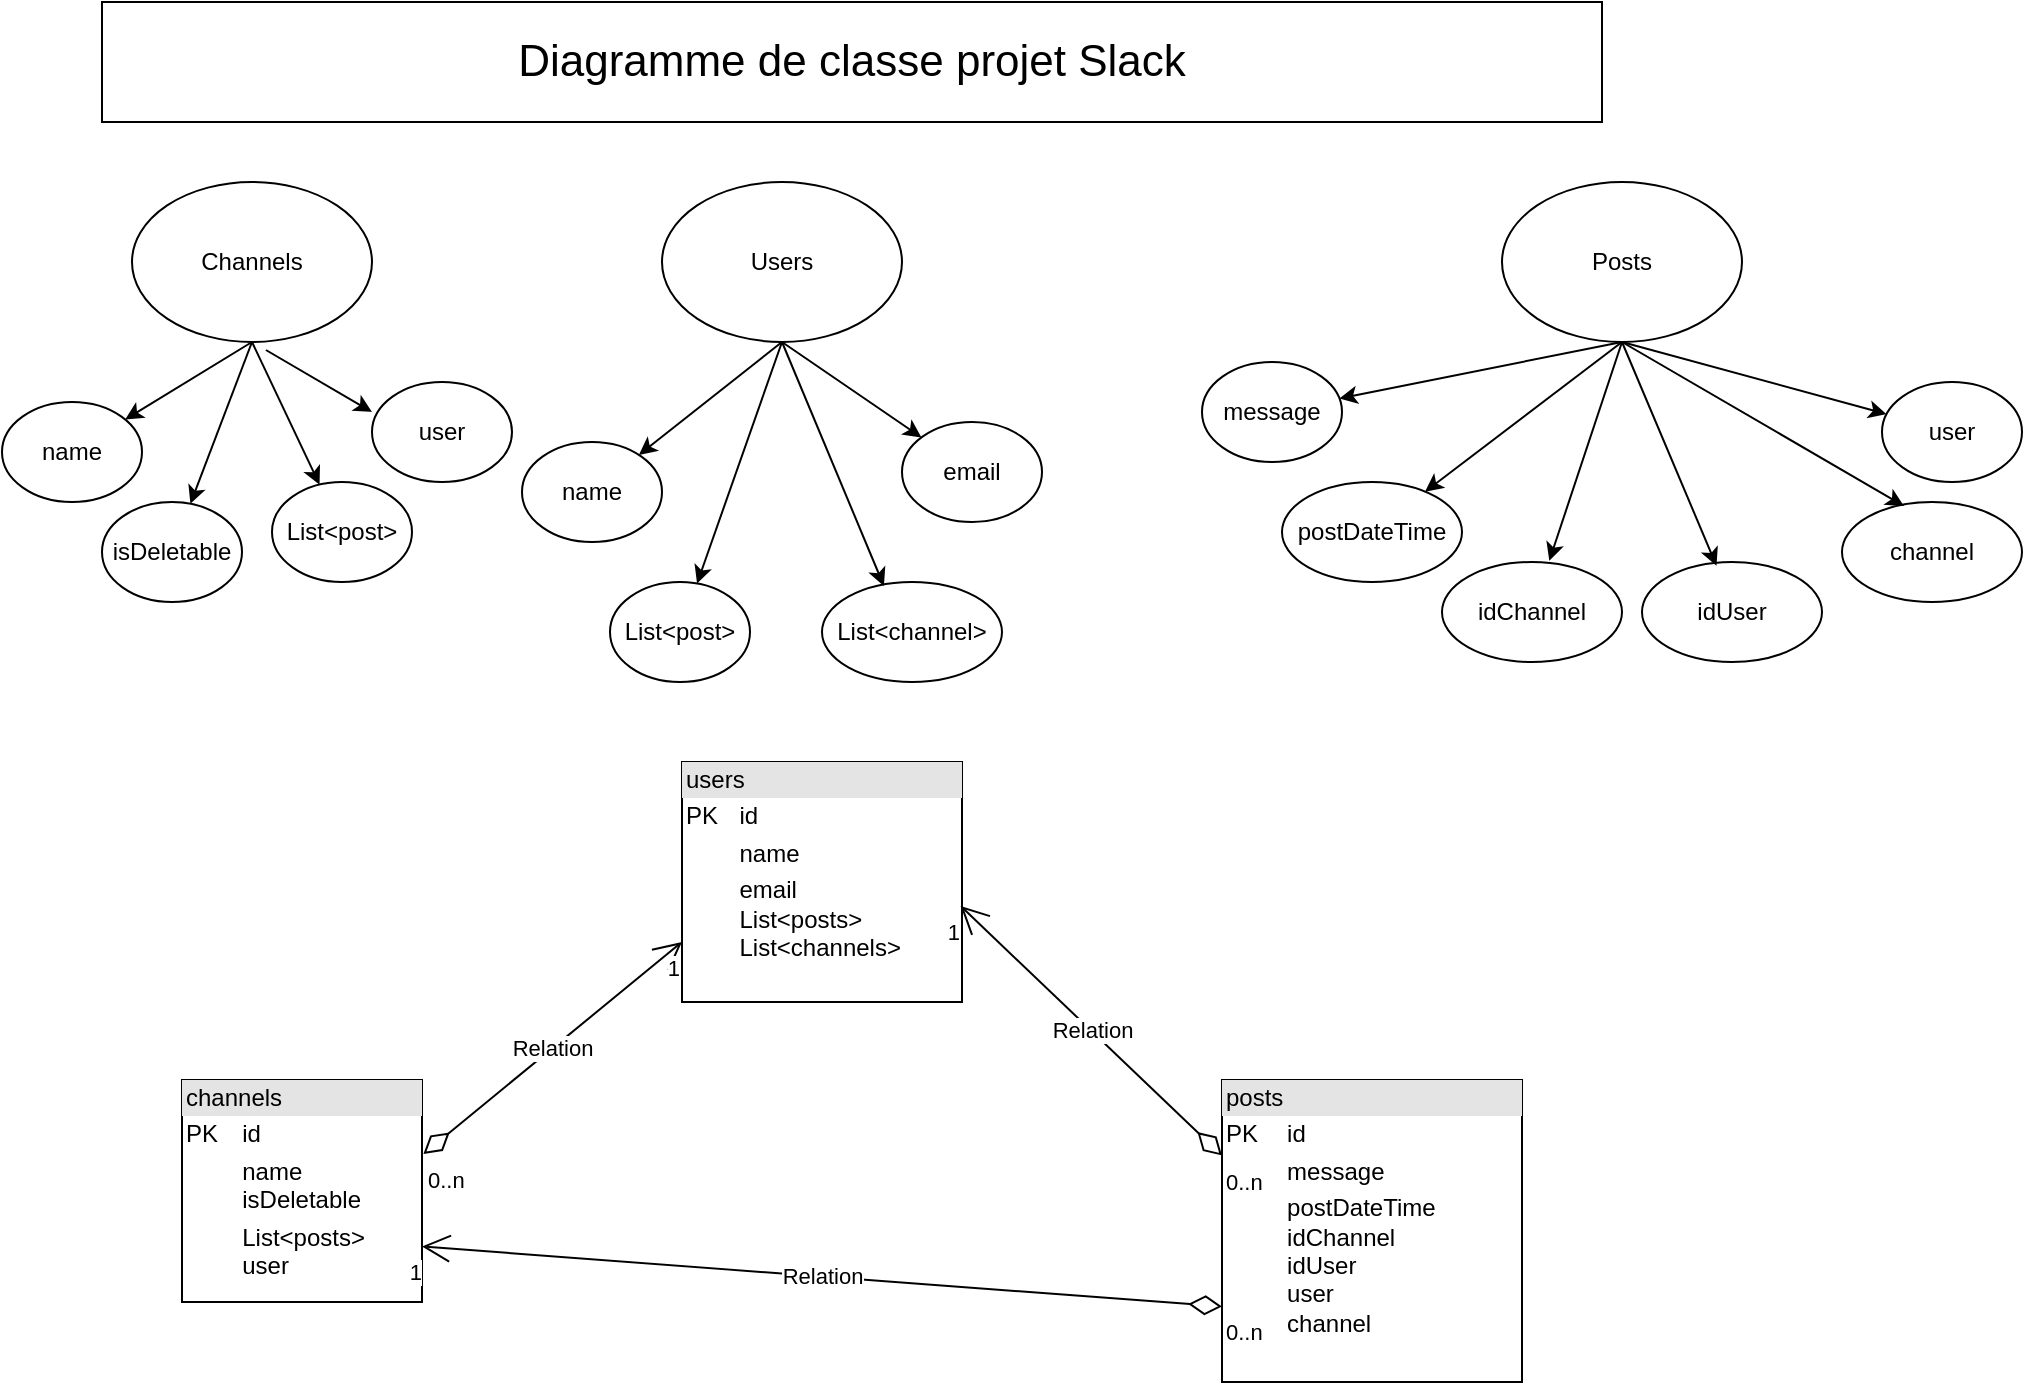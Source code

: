 <mxfile version="22.1.11" type="device">
  <diagram id="23iRSUPoRavnBvh4doch" name="Page-1">
    <mxGraphModel dx="-259" dy="697" grid="1" gridSize="10" guides="1" tooltips="1" connect="1" arrows="1" fold="1" page="1" pageScale="1" pageWidth="827" pageHeight="1169" math="0" shadow="0">
      <root>
        <mxCell id="0" />
        <mxCell id="1" parent="0" />
        <mxCell id="2" value="&lt;div style=&quot;box-sizing:border-box;width:100%;background:#e4e4e4;padding:2px;&quot;&gt;&lt;font color=&quot;#000000&quot;&gt;users&lt;/font&gt;&lt;/div&gt;&lt;table style=&quot;width:100%;font-size:1em;&quot; cellpadding=&quot;2&quot; cellspacing=&quot;0&quot;&gt;&lt;tbody&gt;&lt;tr&gt;&lt;td&gt;PK&lt;/td&gt;&lt;td&gt;id&lt;/td&gt;&lt;/tr&gt;&lt;tr&gt;&lt;td&gt;&lt;br&gt;&lt;/td&gt;&lt;td&gt;name&lt;/td&gt;&lt;/tr&gt;&lt;tr&gt;&lt;td&gt;&lt;/td&gt;&lt;td&gt;email&lt;br&gt;List&amp;lt;posts&amp;gt;&lt;br&gt;List&amp;lt;channels&amp;gt;&lt;/td&gt;&lt;/tr&gt;&lt;/tbody&gt;&lt;/table&gt;" style="verticalAlign=top;align=left;overflow=fill;html=1;whiteSpace=wrap;" parent="1" vertex="1">
          <mxGeometry x="1994" y="410" width="140" height="120" as="geometry" />
        </mxCell>
        <mxCell id="3" value="&lt;div style=&quot;box-sizing:border-box;width:100%;background:#e4e4e4;padding:2px;&quot;&gt;&lt;font color=&quot;#000000&quot;&gt;posts&lt;/font&gt;&lt;/div&gt;&lt;table style=&quot;width:100%;font-size:1em;&quot; cellpadding=&quot;2&quot; cellspacing=&quot;0&quot;&gt;&lt;tbody&gt;&lt;tr&gt;&lt;td&gt;PK&lt;/td&gt;&lt;td&gt;id&lt;/td&gt;&lt;/tr&gt;&lt;tr&gt;&lt;td&gt;&lt;br&gt;&lt;/td&gt;&lt;td&gt;message&lt;/td&gt;&lt;/tr&gt;&lt;tr&gt;&lt;td&gt;&lt;/td&gt;&lt;td&gt;postDateTime&lt;br&gt;idChannel&lt;br&gt;idUser&lt;br&gt;user&lt;br&gt;channel&lt;/td&gt;&lt;/tr&gt;&lt;/tbody&gt;&lt;/table&gt;" style="verticalAlign=top;align=left;overflow=fill;html=1;whiteSpace=wrap;" parent="1" vertex="1">
          <mxGeometry x="2264" y="569" width="150" height="151" as="geometry" />
        </mxCell>
        <mxCell id="4" value="&lt;div style=&quot;box-sizing:border-box;width:100%;background:#e4e4e4;padding:2px;&quot;&gt;&lt;font color=&quot;#000000&quot;&gt;channels&lt;/font&gt;&lt;/div&gt;&lt;table style=&quot;width:100%;font-size:1em;&quot; cellpadding=&quot;2&quot; cellspacing=&quot;0&quot;&gt;&lt;tbody&gt;&lt;tr&gt;&lt;td&gt;PK&lt;/td&gt;&lt;td&gt;id&lt;/td&gt;&lt;/tr&gt;&lt;tr&gt;&lt;td&gt;&lt;br&gt;&lt;/td&gt;&lt;td&gt;name&lt;br&gt;isDeletable&lt;/td&gt;&lt;/tr&gt;&lt;tr&gt;&lt;td&gt;&lt;/td&gt;&lt;td&gt;List&amp;lt;posts&amp;gt;&lt;br&gt;user&lt;/td&gt;&lt;/tr&gt;&lt;/tbody&gt;&lt;/table&gt;" style="verticalAlign=top;align=left;overflow=fill;html=1;whiteSpace=wrap;" parent="1" vertex="1">
          <mxGeometry x="1744" y="569" width="120" height="111" as="geometry" />
        </mxCell>
        <mxCell id="5" value="Relation" style="endArrow=open;html=1;endSize=12;startArrow=diamondThin;startSize=14;startFill=0;rounded=0;entryX=0.995;entryY=0.6;entryDx=0;entryDy=0;exitX=0;exitY=0.25;exitDx=0;exitDy=0;entryPerimeter=0;" parent="1" source="3" target="2" edge="1">
          <mxGeometry relative="1" as="geometry">
            <mxPoint x="2344" y="506.5" as="sourcePoint" />
            <mxPoint x="2244" y="439" as="targetPoint" />
          </mxGeometry>
        </mxCell>
        <mxCell id="6" value="0..n" style="edgeLabel;resizable=0;html=1;align=left;verticalAlign=top;" parent="5" connectable="0" vertex="1">
          <mxGeometry x="-1" relative="1" as="geometry" />
        </mxCell>
        <mxCell id="7" value="1" style="edgeLabel;resizable=0;html=1;align=right;verticalAlign=top;" parent="5" connectable="0" vertex="1">
          <mxGeometry x="1" relative="1" as="geometry" />
        </mxCell>
        <mxCell id="11" value="Relation" style="endArrow=open;html=1;endSize=12;startArrow=diamondThin;startSize=14;startFill=0;rounded=0;entryX=0;entryY=0.75;entryDx=0;entryDy=0;exitX=1.006;exitY=0.333;exitDx=0;exitDy=0;exitPerimeter=0;" parent="1" source="4" target="2" edge="1">
          <mxGeometry relative="1" as="geometry">
            <mxPoint x="2155" y="789.5" as="sourcePoint" />
            <mxPoint x="2034" y="619" as="targetPoint" />
          </mxGeometry>
        </mxCell>
        <mxCell id="12" value="0..n" style="edgeLabel;resizable=0;html=1;align=left;verticalAlign=top;" parent="11" connectable="0" vertex="1">
          <mxGeometry x="-1" relative="1" as="geometry" />
        </mxCell>
        <mxCell id="13" value="1" style="edgeLabel;resizable=0;html=1;align=right;verticalAlign=top;" parent="11" connectable="0" vertex="1">
          <mxGeometry x="1" relative="1" as="geometry" />
        </mxCell>
        <mxCell id="14" value="Relation" style="endArrow=open;html=1;endSize=12;startArrow=diamondThin;startSize=14;startFill=0;rounded=0;entryX=1;entryY=0.75;entryDx=0;entryDy=0;exitX=0;exitY=0.75;exitDx=0;exitDy=0;" parent="1" source="3" target="4" edge="1">
          <mxGeometry relative="1" as="geometry">
            <mxPoint x="2025" y="879.5" as="sourcePoint" />
            <mxPoint x="1904" y="709" as="targetPoint" />
          </mxGeometry>
        </mxCell>
        <mxCell id="15" value="0..n" style="edgeLabel;resizable=0;html=1;align=left;verticalAlign=top;" parent="14" connectable="0" vertex="1">
          <mxGeometry x="-1" relative="1" as="geometry" />
        </mxCell>
        <mxCell id="16" value="1" style="edgeLabel;resizable=0;html=1;align=right;verticalAlign=top;" parent="14" connectable="0" vertex="1">
          <mxGeometry x="1" relative="1" as="geometry" />
        </mxCell>
        <mxCell id="17" value="" style="rounded=0;orthogonalLoop=1;jettySize=auto;html=1;exitX=0.5;exitY=1;exitDx=0;exitDy=0;" parent="1" source="18" target="20" edge="1">
          <mxGeometry relative="1" as="geometry" />
        </mxCell>
        <mxCell id="18" value="Channels" style="ellipse;whiteSpace=wrap;html=1;" parent="1" vertex="1">
          <mxGeometry x="1719" y="120" width="120" height="80" as="geometry" />
        </mxCell>
        <mxCell id="19" value="" style="rounded=0;orthogonalLoop=1;jettySize=auto;html=1;exitX=0.5;exitY=1;exitDx=0;exitDy=0;" parent="1" source="18" target="22" edge="1">
          <mxGeometry relative="1" as="geometry" />
        </mxCell>
        <mxCell id="20" value="name" style="ellipse;whiteSpace=wrap;html=1;" parent="1" vertex="1">
          <mxGeometry x="1654" y="230" width="70" height="50" as="geometry" />
        </mxCell>
        <mxCell id="21" value="" style="rounded=0;orthogonalLoop=1;jettySize=auto;html=1;exitX=0.5;exitY=1;exitDx=0;exitDy=0;" parent="1" source="18" target="23" edge="1">
          <mxGeometry relative="1" as="geometry" />
        </mxCell>
        <mxCell id="22" value="isDeletable" style="ellipse;whiteSpace=wrap;html=1;" parent="1" vertex="1">
          <mxGeometry x="1704" y="280" width="70" height="50" as="geometry" />
        </mxCell>
        <mxCell id="23" value="List&amp;lt;post&amp;gt;" style="ellipse;whiteSpace=wrap;html=1;" parent="1" vertex="1">
          <mxGeometry x="1789" y="270" width="70" height="50" as="geometry" />
        </mxCell>
        <mxCell id="24" value="" style="rounded=0;orthogonalLoop=1;jettySize=auto;html=1;exitX=0.5;exitY=1;exitDx=0;exitDy=0;" parent="1" source="25" target="27" edge="1">
          <mxGeometry relative="1" as="geometry" />
        </mxCell>
        <mxCell id="25" value="Users" style="ellipse;whiteSpace=wrap;html=1;" parent="1" vertex="1">
          <mxGeometry x="1984" y="120" width="120" height="80" as="geometry" />
        </mxCell>
        <mxCell id="26" value="" style="rounded=0;orthogonalLoop=1;jettySize=auto;html=1;exitX=0.5;exitY=1;exitDx=0;exitDy=0;" parent="1" source="25" target="29" edge="1">
          <mxGeometry relative="1" as="geometry" />
        </mxCell>
        <mxCell id="27" value="name" style="ellipse;whiteSpace=wrap;html=1;" parent="1" vertex="1">
          <mxGeometry x="1914" y="250" width="70" height="50" as="geometry" />
        </mxCell>
        <mxCell id="28" value="" style="rounded=0;orthogonalLoop=1;jettySize=auto;html=1;exitX=0.5;exitY=1;exitDx=0;exitDy=0;" parent="1" source="25" target="30" edge="1">
          <mxGeometry relative="1" as="geometry" />
        </mxCell>
        <mxCell id="29" value="List&amp;lt;post&amp;gt;" style="ellipse;whiteSpace=wrap;html=1;" parent="1" vertex="1">
          <mxGeometry x="1958" y="320" width="70" height="50" as="geometry" />
        </mxCell>
        <mxCell id="30" value="email" style="ellipse;whiteSpace=wrap;html=1;" parent="1" vertex="1">
          <mxGeometry x="2104" y="240" width="70" height="50" as="geometry" />
        </mxCell>
        <mxCell id="31" value="List&amp;lt;channel&amp;gt;" style="ellipse;whiteSpace=wrap;html=1;" parent="1" vertex="1">
          <mxGeometry x="2064" y="320" width="90" height="50" as="geometry" />
        </mxCell>
        <mxCell id="32" value="" style="rounded=0;orthogonalLoop=1;jettySize=auto;html=1;entryX=0.344;entryY=0.04;entryDx=0;entryDy=0;entryPerimeter=0;" parent="1" target="31" edge="1">
          <mxGeometry relative="1" as="geometry">
            <mxPoint x="2044" y="200" as="sourcePoint" />
            <mxPoint x="2011.528" y="330.753" as="targetPoint" />
          </mxGeometry>
        </mxCell>
        <mxCell id="33" value="" style="rounded=0;orthogonalLoop=1;jettySize=auto;html=1;exitX=0.5;exitY=1;exitDx=0;exitDy=0;" parent="1" source="34" target="36" edge="1">
          <mxGeometry relative="1" as="geometry" />
        </mxCell>
        <mxCell id="34" value="Posts" style="ellipse;whiteSpace=wrap;html=1;" parent="1" vertex="1">
          <mxGeometry x="2404" y="120" width="120" height="80" as="geometry" />
        </mxCell>
        <mxCell id="35" value="" style="rounded=0;orthogonalLoop=1;jettySize=auto;html=1;" parent="1" target="38" edge="1">
          <mxGeometry relative="1" as="geometry">
            <mxPoint x="2464" y="200" as="sourcePoint" />
          </mxGeometry>
        </mxCell>
        <mxCell id="36" value="message" style="ellipse;whiteSpace=wrap;html=1;" parent="1" vertex="1">
          <mxGeometry x="2254" y="210" width="70" height="50" as="geometry" />
        </mxCell>
        <mxCell id="37" value="" style="rounded=0;orthogonalLoop=1;jettySize=auto;html=1;exitX=0.5;exitY=1;exitDx=0;exitDy=0;" parent="1" source="34" target="39" edge="1">
          <mxGeometry relative="1" as="geometry" />
        </mxCell>
        <mxCell id="38" value="user" style="ellipse;whiteSpace=wrap;html=1;" parent="1" vertex="1">
          <mxGeometry x="2594" y="220" width="70" height="50" as="geometry" />
        </mxCell>
        <mxCell id="39" value="postDateTime" style="ellipse;whiteSpace=wrap;html=1;" parent="1" vertex="1">
          <mxGeometry x="2294" y="270" width="90" height="50" as="geometry" />
        </mxCell>
        <mxCell id="40" value="channel" style="ellipse;whiteSpace=wrap;html=1;" parent="1" vertex="1">
          <mxGeometry x="2574" y="280" width="90" height="50" as="geometry" />
        </mxCell>
        <mxCell id="41" value="" style="rounded=0;orthogonalLoop=1;jettySize=auto;html=1;entryX=0.344;entryY=0.04;entryDx=0;entryDy=0;entryPerimeter=0;" parent="1" target="40" edge="1">
          <mxGeometry relative="1" as="geometry">
            <mxPoint x="2464" y="200" as="sourcePoint" />
            <mxPoint x="2301.528" y="330.753" as="targetPoint" />
          </mxGeometry>
        </mxCell>
        <mxCell id="42" value="&lt;font style=&quot;font-size: 22px;&quot;&gt;Diagramme de classe projet Slack&lt;/font&gt;" style="rounded=0;whiteSpace=wrap;html=1;" parent="1" vertex="1">
          <mxGeometry x="1704" y="30" width="750" height="60" as="geometry" />
        </mxCell>
        <mxCell id="uhxKIeOy1Sb3G8tkiVlu-42" value="user" style="ellipse;whiteSpace=wrap;html=1;" vertex="1" parent="1">
          <mxGeometry x="1839" y="220" width="70" height="50" as="geometry" />
        </mxCell>
        <mxCell id="uhxKIeOy1Sb3G8tkiVlu-43" value="" style="rounded=0;orthogonalLoop=1;jettySize=auto;html=1;exitX=0.558;exitY=1.05;exitDx=0;exitDy=0;entryX=0;entryY=0.3;entryDx=0;entryDy=0;entryPerimeter=0;exitPerimeter=0;" edge="1" parent="1" source="18" target="uhxKIeOy1Sb3G8tkiVlu-42">
          <mxGeometry relative="1" as="geometry">
            <mxPoint x="1805.22" y="190" as="sourcePoint" />
            <mxPoint x="1839.22" y="261" as="targetPoint" />
          </mxGeometry>
        </mxCell>
        <mxCell id="uhxKIeOy1Sb3G8tkiVlu-44" value="idChannel" style="ellipse;whiteSpace=wrap;html=1;" vertex="1" parent="1">
          <mxGeometry x="2374" y="310" width="90" height="50" as="geometry" />
        </mxCell>
        <mxCell id="uhxKIeOy1Sb3G8tkiVlu-45" value="idUser" style="ellipse;whiteSpace=wrap;html=1;" vertex="1" parent="1">
          <mxGeometry x="2474" y="310" width="90" height="50" as="geometry" />
        </mxCell>
        <mxCell id="uhxKIeOy1Sb3G8tkiVlu-46" value="" style="rounded=0;orthogonalLoop=1;jettySize=auto;html=1;entryX=0.414;entryY=0.038;entryDx=0;entryDy=0;entryPerimeter=0;" edge="1" parent="1" target="uhxKIeOy1Sb3G8tkiVlu-45">
          <mxGeometry relative="1" as="geometry">
            <mxPoint x="2464" y="200" as="sourcePoint" />
            <mxPoint x="2534.52" y="302" as="targetPoint" />
          </mxGeometry>
        </mxCell>
        <mxCell id="uhxKIeOy1Sb3G8tkiVlu-47" value="" style="rounded=0;orthogonalLoop=1;jettySize=auto;html=1;entryX=0.596;entryY=-0.012;entryDx=0;entryDy=0;entryPerimeter=0;" edge="1" parent="1" target="uhxKIeOy1Sb3G8tkiVlu-44">
          <mxGeometry relative="1" as="geometry">
            <mxPoint x="2464" y="200" as="sourcePoint" />
            <mxPoint x="2473.87" y="319.85" as="targetPoint" />
          </mxGeometry>
        </mxCell>
      </root>
    </mxGraphModel>
  </diagram>
</mxfile>
